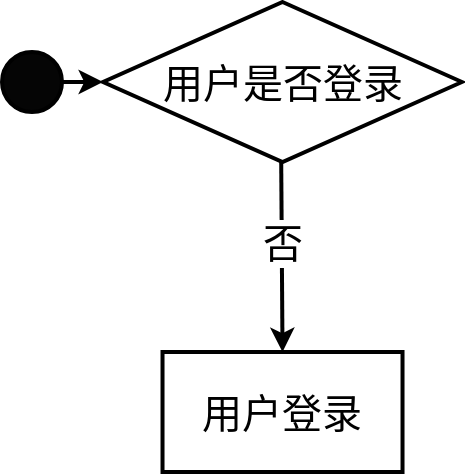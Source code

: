 <mxfile version="24.1.0" type="github">
  <diagram id="6a731a19-8d31-9384-78a2-239565b7b9f0" name="Page-1">
    <mxGraphModel dx="1261" dy="897" grid="1" gridSize="10" guides="1" tooltips="1" connect="1" arrows="1" fold="1" page="1" pageScale="1" pageWidth="1169" pageHeight="827" background="none" math="0" shadow="0">
      <root>
        <mxCell id="0" />
        <mxCell id="1" parent="0" />
        <mxCell id="KKMUDHUGhAtzCMUaufeO-55" value="" style="ellipse;whiteSpace=wrap;html=1;aspect=fixed;fillColor=#050505;strokeWidth=2;spacing=2;fontSize=20;fontColor=default;labelBackgroundColor=none;horizontal=1;" vertex="1" parent="1">
          <mxGeometry x="20" y="705" width="30" height="30" as="geometry" />
        </mxCell>
        <mxCell id="KKMUDHUGhAtzCMUaufeO-57" value="&lt;font style=&quot;font-size: 20px;&quot;&gt;用户是否登录&lt;/font&gt;" style="rhombus;whiteSpace=wrap;html=1;strokeWidth=2;spacing=2;fontSize=20;fontColor=default;labelBackgroundColor=none;horizontal=1;" vertex="1" parent="1">
          <mxGeometry x="70.53" y="680" width="179.47" height="80" as="geometry" />
        </mxCell>
        <mxCell id="KKMUDHUGhAtzCMUaufeO-58" value="" style="group;strokeWidth=2;spacing=2;fontSize=20;fontColor=default;labelBackgroundColor=none;horizontal=1;" vertex="1" connectable="0" parent="1">
          <mxGeometry x="100.26" y="855" width="120" height="60" as="geometry" />
        </mxCell>
        <mxCell id="KKMUDHUGhAtzCMUaufeO-59" value="&lt;font style=&quot;font-size: 20px;&quot;&gt;用户登录&lt;/font&gt;" style="rounded=0;whiteSpace=wrap;html=1;strokeWidth=2;spacing=2;fontSize=20;fontColor=default;labelBackgroundColor=none;horizontal=1;" vertex="1" parent="KKMUDHUGhAtzCMUaufeO-58">
          <mxGeometry width="120" height="60" as="geometry" />
        </mxCell>
        <mxCell id="KKMUDHUGhAtzCMUaufeO-60" value="" style="endArrow=classic;html=1;rounded=0;strokeWidth=2;spacing=2;fontSize=20;fontColor=default;labelBackgroundColor=none;horizontal=1;entryX=0.5;entryY=0;entryDx=0;entryDy=0;" edge="1" parent="1" target="KKMUDHUGhAtzCMUaufeO-59">
          <mxGeometry width="50" height="50" relative="1" as="geometry">
            <mxPoint x="159.6" y="760" as="sourcePoint" />
            <mxPoint x="160" y="830" as="targetPoint" />
          </mxGeometry>
        </mxCell>
        <mxCell id="KKMUDHUGhAtzCMUaufeO-61" value="否" style="edgeLabel;html=1;align=center;verticalAlign=middle;resizable=0;points=[];fontSize=20;" vertex="1" connectable="0" parent="KKMUDHUGhAtzCMUaufeO-60">
          <mxGeometry x="-0.162" relative="1" as="geometry">
            <mxPoint as="offset" />
          </mxGeometry>
        </mxCell>
        <mxCell id="KKMUDHUGhAtzCMUaufeO-62" value="" style="endArrow=classic;html=1;rounded=0;exitX=1;exitY=0.5;exitDx=0;exitDy=0;entryX=0;entryY=0.5;entryDx=0;entryDy=0;strokeWidth=2;spacing=2;fontSize=20;fontColor=default;labelBackgroundColor=none;horizontal=1;" edge="1" parent="1" source="KKMUDHUGhAtzCMUaufeO-55" target="KKMUDHUGhAtzCMUaufeO-57">
          <mxGeometry width="50" height="50" relative="1" as="geometry">
            <mxPoint x="340.53" y="870" as="sourcePoint" />
            <mxPoint x="390.53" y="820" as="targetPoint" />
          </mxGeometry>
        </mxCell>
      </root>
    </mxGraphModel>
  </diagram>
</mxfile>
